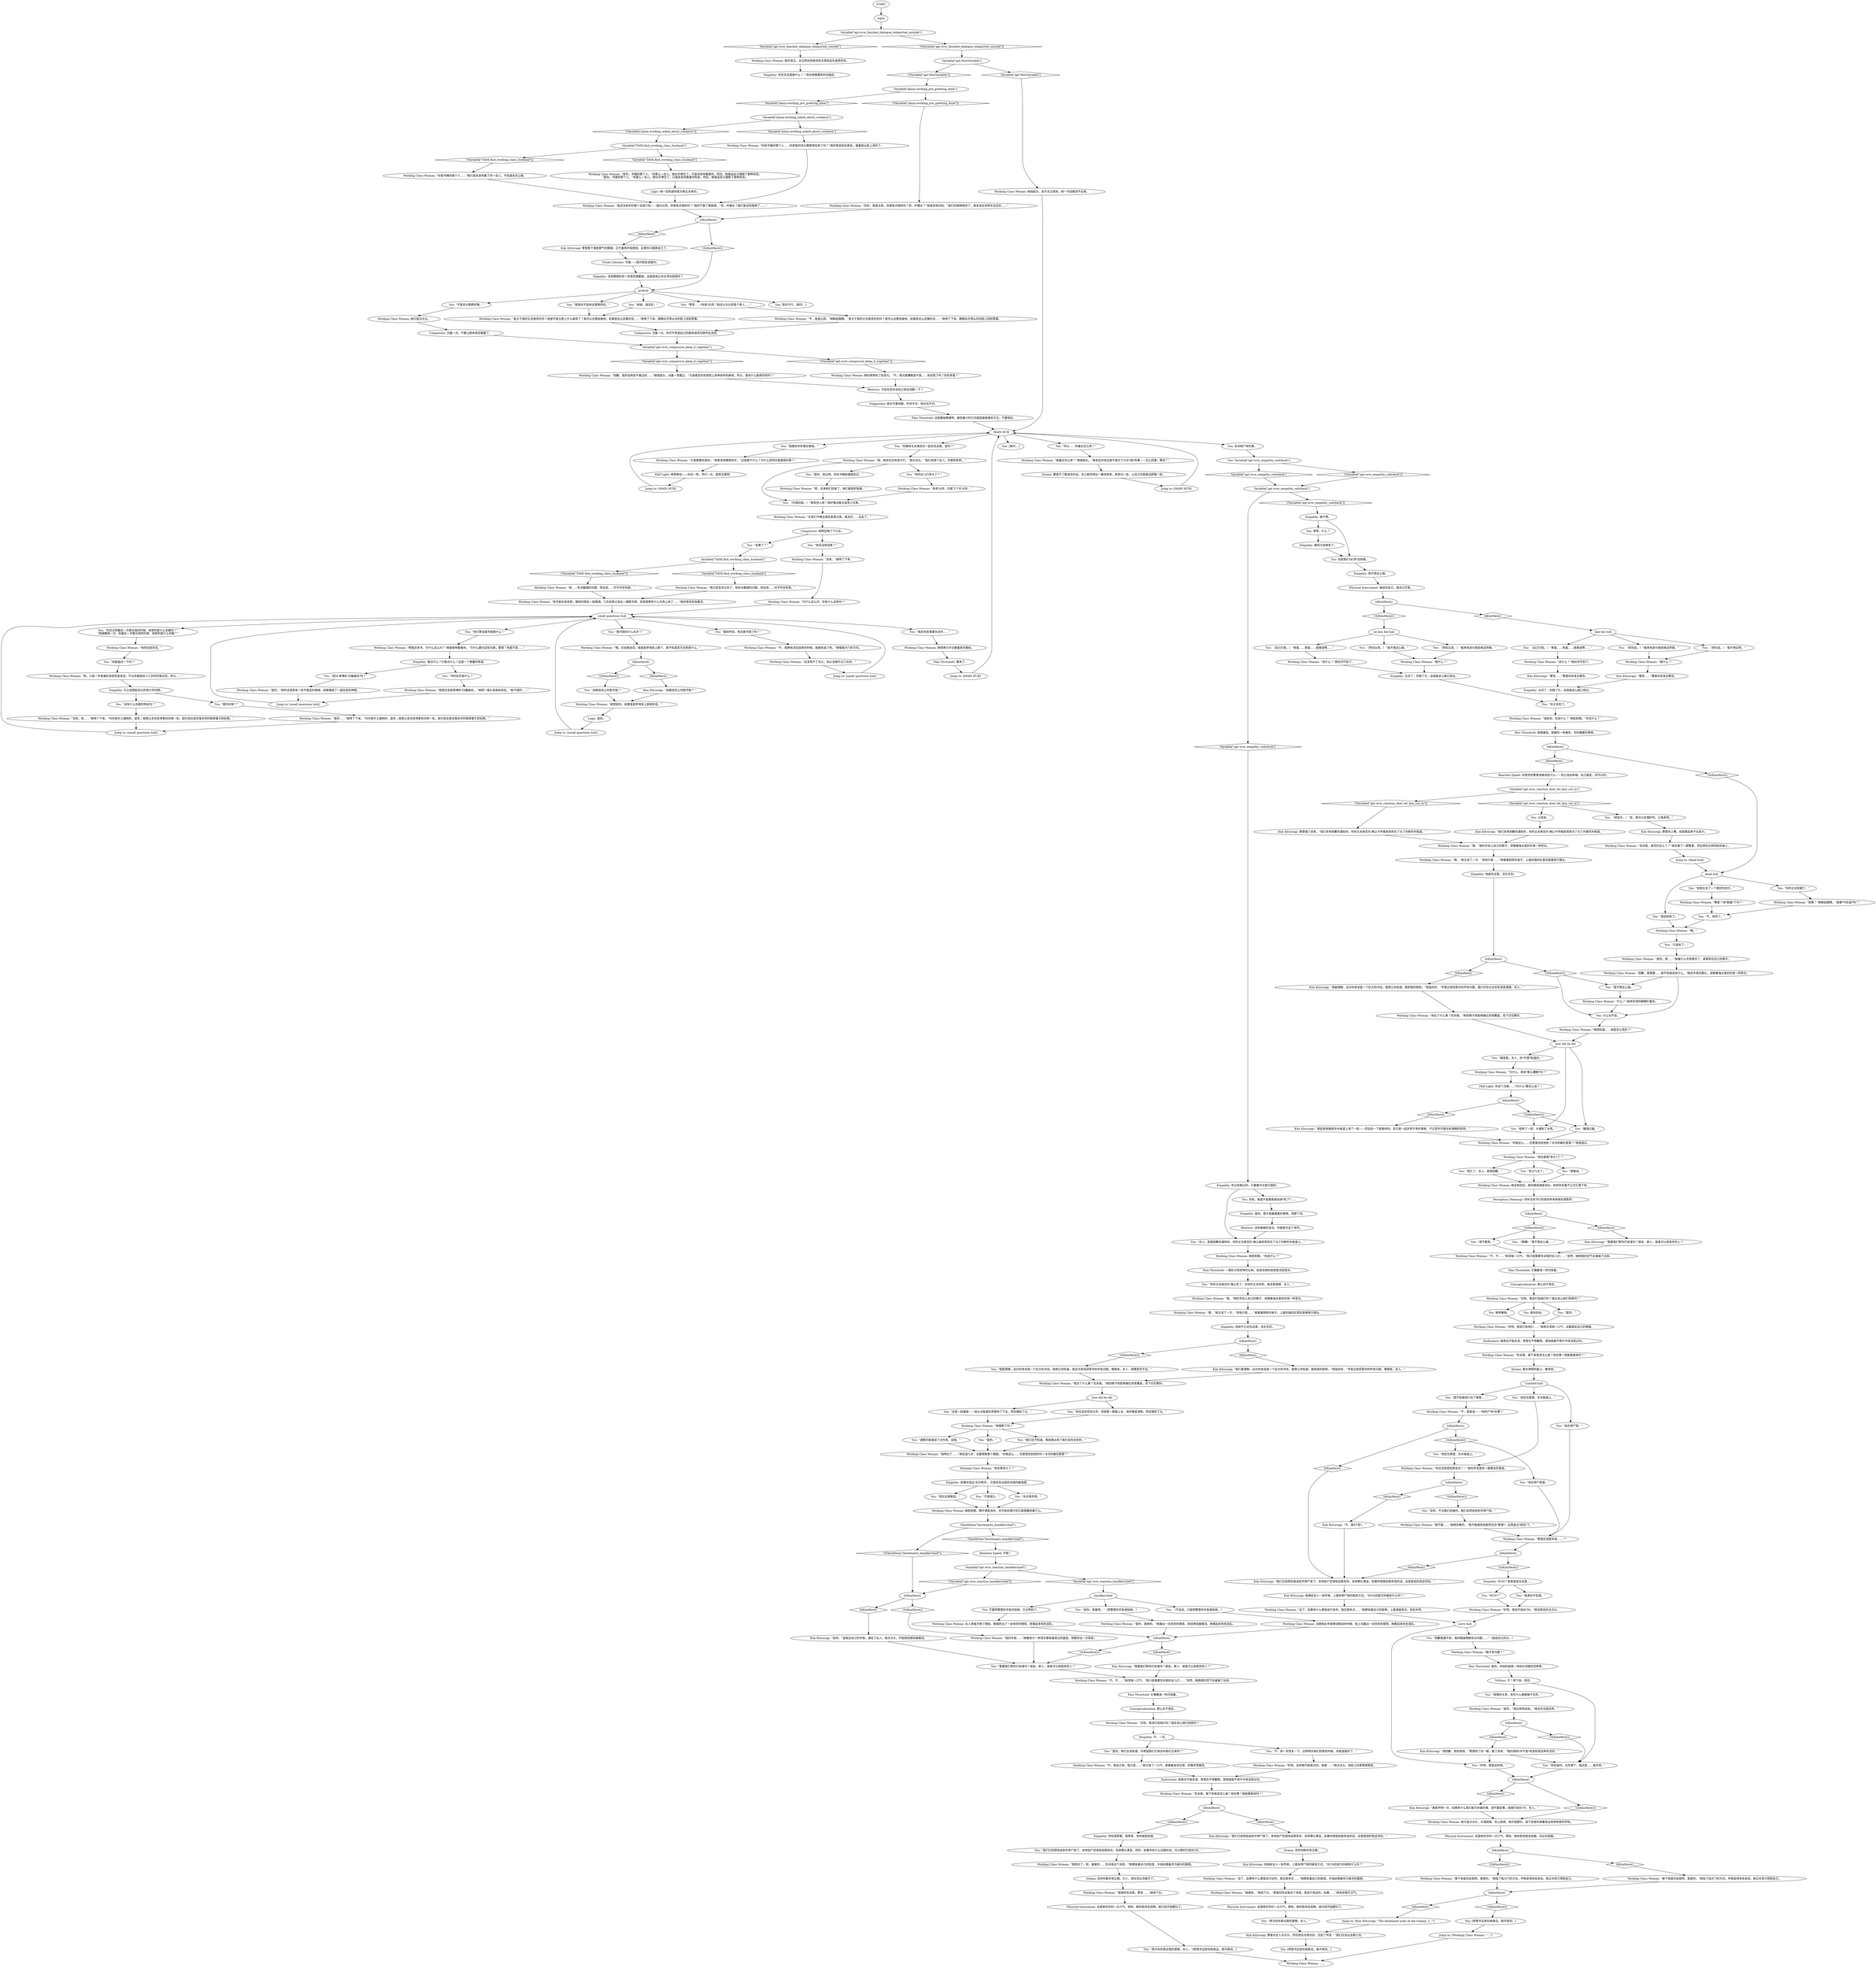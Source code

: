 # APT / WCW MAIN
# Working Class Woman in her room, apartment #20.
# ==================================================
digraph G {
	  0 [label="START"];
	  1 [label="input"];
	  2 [label="Pain Threshold: 要来了。"];
	  3 [label="Jump to: [MAIN HUB]"];
	  4 [label="Working Class Woman: “是关于我的丈夫维克托吗？他是不是又惹上什么麻烦了？我可以去警局接他，如果是这么回事的话……”她停了下来，眼睛似乎想从你的脸上找到答案。"];
	  5 [label="MAIN HUB"];
	  6 [label="Working Class Woman: “女孩们今晚在朋友家里过夜，维克托……出去了。”"];
	  7 [label="Jump to: [small questions hub]"];
	  8 [label="You: “你的女儿们多大了？”"];
	  9 [label="IsKimHere()"];
	  10 [label="IsKimHere()", shape=diamond];
	  11 [label="!(IsKimHere())", shape=diamond];
	  12 [label="Reaction Speed: 你感觉到警督准备说些什么——别让他这样做。自己搞定，你可以的。"];
	  13 [label="Working Class Woman: “哦，”她又说了一次，“但他只是……”她看着厨房的桌子，上面的烟灰缸里还留着两只烟头。"];
	  14 [label="Working Class Woman: “你就这么……在那里找到他的？冰冷的躺在那里？”她摇摇头。"];
	  15 [label="You: “我不想这么做。”"];
	  16 [label="You: “你知道吗，无所谓了。我还是……离开吧。”"];
	  17 [label="Perception (Hearing): 你听见孩子们的房间传来钟表的滴答声。"];
	  18 [label="Working Class Woman: “哦，”她又说了一次，“但他只是……”她看着厨房的桌子，上面的烟灰缸里还留着两只烟头。"];
	  19 [label="Working Class Woman: “呃，只是一件普通的深棕色皮夹克。不过衣服是他十几岁的时候买的，所以……”"];
	  20 [label="Working Class Woman: “天啦，我该打给她们吗？我应该让她们回家吗？”"];
	  21 [label="Physical Instrument: 这是她仅存的一点力气。很快，她的肌肉会投降。她已经开始颤抖了。"];
	  22 [label="Working Class Woman: “我最近怎么样？”她摇摇头。“我肯定你来这里不是为了讨论*我*的事——怎么回事，警官？”"];
	  23 [label="You: [把借书证放在她身边。离开房间。]"];
	  24 [label="Working Class Woman: “是你。书摊的那个人。”有那么一会儿，她似乎愣住了，只是呆呆地看着你。然后，她强迫自己摆脱了那种状态。\n“是你。书摊的那个人。”有那么一会儿，她似乎愣住了，只是呆呆地看着你和金。然后，她强迫自己摆脱了那种状态。"];
	  25 [label="Working Class Woman: “不，我是比莉。”她眯起眼睛。“是关于我的丈夫维克托的吗？我可以去警局接他，如果是这么回事的话……”她停了下来，眼睛似乎想从你的脸上找到答案。"];
	  26 [label="Working Class Woman: “为什么，真有*那么糟糕*吗？”"];
	  27 [label="IsKimHere()"];
	  28 [label="IsKimHere()", shape=diamond];
	  29 [label="!(IsKimHere())", shape=diamond];
	  30 [label="Working Class Woman: “告诉我，接下来我该怎么做？他在哪？我能看看他吗？”"];
	  31 [label="Working Class Woman: “什么？”她用空洞的眼睛盯着你。"];
	  32 [label="You: “夫人，我很抱歉的通知你，你的丈夫维克托·梅让被发现死在了马丁内斯的木板道上。”"];
	  33 [label="Working Class Woman: “谢谢你。”她低下头。“感谢你告诉我这个消息。我会打电话的，如果……”她有些喘不过气。"];
	  34 [label="Working Class Woman: “嗯，后来她们回来了。她们都是好姑娘。”"];
	  35 [label="Empathy: 是的。那才是最重要的事情。用那个词。"];
	  36 [label="You: “是的。”"];
	  37 [label="Empathy: 如果你说出‘也许两天’，它就会永远铭刻在她的脑海里。"];
	  38 [label="Working Class Woman: “你好，我是比莉。你想来点喝的吗？茶，柠檬水？”她紧张地问到。“我们的咖啡喝完了，我本来应该明天去买的……”"];
	  39 [label="You: “去哪了？”"];
	  40 [label="You: “他还没有回家？”"];
	  41 [label="Empathy: 我不想。"];
	  42 [label="IsKimHere()"];
	  43 [label="IsKimHere()", shape=diamond];
	  44 [label="!(IsKimHere())", shape=diamond];
	  45 [label="Working Class Woman: “请原谅，你说什么？”她眨眨眼。“你说什么？”"];
	  46 [label="You: “你的丈夫到期了。”"];
	  47 [label="Working Class Woman: “接下来就交给我吧。谢谢你。”她指了指大门的方向，呼吸变得有些急促。她正在努力控制自己。"];
	  48 [label="You: “这是一起事故——他从木板道的洞里摔了下去，然后撞到了头。”"];
	  49 [label="You: “我们还不知道，等结果出来了我们会告诉你的。”"];
	  50 [label="Kim Kitsuragi: “我们已经把他送到市停尸房了。本地验尸官很快会联系你，安排葬礼事宜。如果你想提前联系他的话，这里是他的电话号码。”"];
	  51 [label="Empathy: 你知道答案。很奇怪，但你就是知道。"];
	  52 [label="Working Class Woman: “是的。”她的话语里有一些不稳定的情绪，前额皱成了一副忧虑的神情。"];
	  53 [label="IsKimHere()"];
	  54 [label="IsKimHere()", shape=diamond];
	  55 [label="!(IsKimHere())", shape=diamond];
	  56 [label="Composure: 她明显咽了下口水。"];
	  57 [label="IsKimHere()"];
	  58 [label="IsKimHere()", shape=diamond];
	  59 [label="!(IsKimHere())", shape=diamond];
	  60 [label="Kim Kitsuragi: “加姆洛克公共图书馆？”"];
	  61 [label="Empathy: 你还在这里做什么？！现在她需要些时间独处。"];
	  62 [label="small questions hub"];
	  63 [label="You: “我还有些事要告诉你……”"];
	  64 [label="Jump to: [MAIN HUB]"];
	  65 [label="Working Class Woman: “说什么？”她似乎吓到了。"];
	  66 [label="You: 看向别处。"];
	  67 [label="Working Class Woman: “脑子有问题？”"];
	  68 [label="IsKimHere()"];
	  69 [label="IsKimHere()", shape=diamond];
	  70 [label="!(IsKimHere())", shape=diamond];
	  71 [label="You: “我们已经把他送到市停尸房了。本地验尸官很快会联系你，安排葬礼事宜。同时，如果你有什么问题的话，可以随时打给RCM。”"];
	  72 [label="You: “没有什么显著的特征吗？”"];
	  73 [label="Working Class Woman: “是的……”她停了下来。“内衬是手工缝制的，蓝色；我想让夹克变得更防风雨一些，因为他总是在隆冬的时候穿着它到处跑。”"];
	  74 [label="You: “也许两天吧。”"];
	  75 [label="Working Class Woman: “大家都要吃饭的。”她紧张地摩擦双手。“这是要干什么？为什么突然问我做饭的事？”"];
	  76 [label="IsKimHere()"];
	  77 [label="IsKimHere()", shape=diamond];
	  78 [label="!(IsKimHere())", shape=diamond];
	  80 [label="You: “不是凤头鹦鹉的事。”"];
	  81 [label="You: “据你所知，他去图书馆了吗？”"];
	  82 [label="You: “只是死了。”"];
	  83 [label="Kim Kitsuragi: “我能理解，这对你来说是一个巨大的冲击。我想让你知道，我和我的搭档，”他指向你，“专程过来回答你的所有问题，我们对你丈夫的死深表遗憾，夫人。”"];
	  84 [label="You: “我不知道他们去了哪里……”"];
	  85 [label="You: （不说话。只是把警督的手帕递给她。）"];
	  86 [label="Variable[\"apt.NewVariable\"]"];
	  87 [label="Variable[\"apt.NewVariable\"]", shape=diamond];
	  88 [label="!(Variable[\"apt.NewVariable\"])", shape=diamond];
	  89 [label="Variable[\"plaza.working_asked_about_cockatoo\"]"];
	  90 [label="Variable[\"plaza.working_asked_about_cockatoo\"]", shape=diamond];
	  91 [label="!(Variable[\"plaza.working_asked_about_cockatoo\"])", shape=diamond];
	  92 [label="You: “你能描述一下吗？”"];
	  93 [label="You: （自己打脸。）“笨蛋……笨蛋……直接说啊……”"];
	  94 [label="You: （转向比莉。）“看来有部分我拒绝这样做。”"];
	  95 [label="Working Class Woman: “不，不……”她深吸一口气。“我只是需要告诉我的女儿们……”突然，她肺里的空气全被抽了出来。"];
	  96 [label="Working Class Woman: “朱莉16岁，珍妮下个月18岁。”"];
	  97 [label="Logic: 是的。"];
	  98 [label="Physical Instrument: 强迫你自己。扇自己巴掌。"];
	  99 [label="Empathy: 他就在这里。活生生的。"];
	  100 [label="Conceptualization: 那么的不真实。"];
	  101 [label="Working Class Woman: “不。我猜他决定回家的时候，我就知道了吧。”她看着大门的方向。"];
	  102 [label="You: 等等，什么？"];
	  103 [label="kim fail hub"];
	  104 [label="Variable[\"apt.wcw_reaction_dont_let_kim_cut_in\"]"];
	  105 [label="Variable[\"apt.wcw_reaction_dont_let_kim_cut_in\"]", shape=diamond];
	  106 [label="!(Variable[\"apt.wcw_reaction_dont_let_kim_cut_in\"])", shape=diamond];
	  107 [label="Working Class Woman: “哦。”"];
	  108 [label="Working Class Woman: “你还没有把他带走吗？！”她的声音里有一股警告的意味。"];
	  109 [label="Working Class Woman: “不，我是说——*他的尸体*在哪？”"];
	  110 [label="You: “给你，拿着吧。”（把警督的手帕递给她。）"];
	  111 [label="You: “不，用一天恢复一下，这样明天她们回家的时候，你就准备好了。”"];
	  112 [label="Working Class Woman: “告诉我，接下来我该怎么做？他在哪？我能看看他吗？”"];
	  113 [label="You: “是的，我记得，你在书摊前面提到过。”"];
	  114 [label="Working Class Woman: 她抬起头，由于太过紧张，她一句话都说不出来。"];
	  115 [label="Kim Kitsuragi: 警督对女人点点头，然后把目光转向你，压低了声音：“我们应该出去聊几句。”"];
	  116 [label="Untitled hub"];
	  117 [label="IsKimHere()"];
	  118 [label="IsKimHere()", shape=diamond];
	  119 [label="!(IsKimHere())", shape=diamond];
	  120 [label="You: [把借书证放在她身边。离开房间。]"];
	  121 [label="You: “你跟你丈夫维克托一起住在这里，是吗？”"];
	  122 [label="Working Class Woman: “你是书摊的那个人……”她只是呆呆地看了你一会儿，不知道该怎么做。"];
	  123 [label="You: “我真的不知道。”"];
	  124 [label="Working Class Woman: “我明白了……”她后退几步，试着想象那个画面。“你就这么……在那里找到他的吗？冰冷的躺在那里？”"];
	  125 [label="IsKimHere()"];
	  126 [label="IsKimHere()", shape=diamond];
	  127 [label="!(IsKimHere())", shape=diamond];
	  128 [label="Working Class Woman: “我明白了。呃，谢谢你……告诉我这个消息。”她摩挲着自己的脸庞，手指抚摸着早已麻木的面颊。"];
	  129 [label="Working Class Woman: “我想应该是蒂博的‘闪耀曲线’。”她把一缕头发拨到耳后。“挺不错的……”"];
	  130 [label="Empathy: 做点什么？打破点什么？这是一个愚蠢的希望。"];
	  131 [label="Pain Threshold: 一根巨大而恐怖的尖刺。血液在她的血管里冻结成冰。"];
	  132 [label="Drama: 您的判断非常正确。"];
	  133 [label="prehub"];
	  134 [label="Variable[\"plaza.working_pre_greeting_done\"]"];
	  135 [label="Variable[\"plaza.working_pre_greeting_done\"]", shape=diamond];
	  136 [label="!(Variable[\"plaza.working_pre_greeting_done\"])", shape=diamond];
	  137 [label="Working Class Woman: “我，维克托还有孩子们，”她点点头。“我们有两个女儿，珍妮和朱莉。”"];
	  138 [label="Working Class Woman: “为什么这么问，你有什么消息吗？”"];
	  139 [label="Working Class Woman: “哦，在加姆洛克。就是麦罗埃街上那个。我不知道官方名称是什么。”"];
	  140 [label="You: “不，他死了。”"];
	  141 [label="You: “他在停尸房里。”"];
	  142 [label="You: “我能理解，这对你来说是一个巨大的冲击。我想让你知道，我这次来会回答你的所有问题。慢慢来，夫人，我哪里也不去。”"];
	  143 [label="Working Class Woman: “他喝醉了吗？”"];
	  144 [label="Working Class Woman: “他在那多久了？”"];
	  145 [label="Working Class Woman: 当她掏出手帕擦拭眼泪的时候，脸上流露出一丝惊恐的微笑。她看起来有些混乱。"];
	  146 [label="You: “是的，她们应该知道。你希望我们打电话叫她们过来吗？”"];
	  147 [label="Pain Threshold: 它像酸液一样灼烧着。"];
	  148 [label="Physical Instrument: 这是她仅存的一点力气。很快，她的肌肉会投降。她已经开始颤抖了。"];
	  149 [label="Working Class Woman: “天啦，我该打给她们吗？我应该让她们回家吗？”"];
	  150 [label="You: “是的。”"];
	  151 [label="Drama: 要是不了解演员的话，怎么能写得出一幕场景呢。再多问一些，让自己在她身边舒服一些。"];
	  152 [label="Pain Threshold: 这就像是撕绷带。痛苦最少的方式就是最直接的方式，不要拖拉。"];
	  153 [label="You: “你还记得最后一次看见他的时候，他穿的是什么衣服吗？”\n“再提醒我一次，你最后一次看见他的时候，他穿的是什么衣服？”"];
	  154 [label="You: “相信我，夫人，你*不想*知道的。”"];
	  155 [label="You: “你的丈夫维克托·梅让死了。对你的丈夫的死，我深表遗憾，夫人。”"];
	  156 [label="how did he die"];
	  157 [label="You: “现在还很难说。”"];
	  158 [label="Visual Calculus: 冷凝——因为刚走进屋内。"];
	  159 [label="IsKimHere()"];
	  160 [label="IsKimHere()", shape=diamond];
	  161 [label="!(IsKimHere())", shape=diamond];
	  162 [label="You: “我真的不是来这里喝茶的。”"];
	  163 [label="You: [离开。]"];
	  164 [label="Logic: 她一定知道你是为她丈夫来的。"];
	  165 [label="Variable[\"TASK.find_working_class_husband\"]"];
	  166 [label="Variable[\"TASK.find_working_class_husband\"]", shape=diamond];
	  167 [label="!(Variable[\"TASK.find_working_class_husband\"])", shape=diamond];
	  168 [label="You: “等等……*你是*比莉？我还以为比莉是个男人……”"];
	  169 [label="Working Class Woman: “他出了什么事？告诉我。”她的脖子和脸颊被红疹斑覆盖，双下巴在颤抖。"];
	  170 [label="IsKimHere()"];
	  171 [label="IsKimHere()", shape=diamond];
	  172 [label="!(IsKimHere())", shape=diamond];
	  173 [label="Reaction Speed: 手帕！"];
	  174 [label="Kim Kitsuragi: 他递给女人一张传单，上面有停尸房的联系方式。“RCM还能为你做些什么吗？”"];
	  175 [label="Empathy: 没有眼镜的他一定感觉很脆弱。这就是他让你主导的原因吗？"];
	  176 [label="You: 天啦，我是不是要直接说他*死了*……"];
	  177 [label="Empathy: 痛苦已经够多了。"];
	  178 [label="Pain Threshold: 她很痛苦。她跟你一样痛苦，你的胸膛在燃烧。"];
	  179 [label="Working Class Woman: “我已经告诉过你了，他有点酗酒的问题，而且他……时不时会失踪。”"];
	  180 [label="Variable[\"TASK.find_working_class_husband\"]"];
	  181 [label="Variable[\"TASK.find_working_class_husband\"]", shape=diamond];
	  182 [label="!(Variable[\"TASK.find_working_class_husband\"])", shape=diamond];
	  183 [label="Working Class Woman: “他可能在帕克斯，跟他的朋友一起喝酒。几天前我让他去一趟图书馆，但是我猜有什么东西上来了……”她的笑容有些酸涩。"];
	  184 [label="You: “你丈夫死了。”"];
	  185 [label="Working Class Woman: “做什么？”"];
	  186 [label="IsKimHere()"];
	  187 [label="IsKimHere()", shape=diamond];
	  188 [label="!(IsKimHere())", shape=diamond];
	  189 [label="Kim Kitsuragi: “我们已经把死者送到市停尸房了。本地验尸官很快会联系你，安排葬礼事宜。如果你想提前联系他的话，这里是他的电话号码。”"];
	  190 [label="Kim Kitsuragi: 他递给女人一张传单，上面有停尸房的联系方式。“RCM还能为你做些什么吗？”"];
	  191 [label="Working Class Woman: “那我应该联系谁……？”"];
	  192 [label="You: “我喝的太多，现在什么事都做不太好。”"];
	  193 [label="Working Class Woman: 她只是点点头，冷漠疏离、伤心欲绝。她开始颤抖，身下床垫的弹簧发出吱呀吱呀的声响。"];
	  194 [label="Working Class Woman: 她眨眨眼，眼中满是泪水，手开始在裙子的口袋里翻找着什么。"];
	  195 [label="You: “他打算去图书馆做什么？”"];
	  196 [label="Kim Kitsuragi: 警督取下满是雾气的眼镜，正忙着用手帕擦拭。这里你只能靠自己了。"];
	  197 [label="Pain Threshold: 它像酸液一样灼烧着。"];
	  198 [label="Working Class Woman: “接下来就交给我吧。谢谢你。”她指了指大门的方向，呼吸变得有些急促。她正在努力控制自己。"];
	  199 [label="Jump to: [Working Class Woman: \"...\"]"];
	  200 [label="Working Class Woman: 她只是点点头。"];
	  201 [label="Working Class Woman: “应该用不了太久。他从没离开过几天的。”"];
	  202 [label="You: （转向金。）“我不想这样。”"];
	  203 [label="You: “图书馆叫什么名字？”"];
	  204 [label="You: 但是我们*必须*这样做。"];
	  205 [label="You: “酗酒过量。”"];
	  206 [label="Working Class Woman: “他在那里*多久*了？”"];
	  207 [label="You: 什么也不说。"];
	  208 [label="Working Class Woman: “我想知道……他是怎么死的？”"];
	  209 [label="Kim Kitsuragi: “看起来他像是在木板道上滑了一跤——恐怕这一下是致命的。这只是一起非常不幸的事故，不过其中可能也有酒精的影响。”"];
	  210 [label="IsKimHere()"];
	  211 [label="IsKimHere()", shape=diamond];
	  212 [label="!(IsKimHere())", shape=diamond];
	  213 [label="Kim Kitsuragi: “我们能理解，这对你来说是一个巨大的冲击。我想让你知道，我和我的搭档，”他指向你，“专程过来回答你的所有问题，慢慢来，夫人。”"];
	  214 [label="Working Class Woman: 她眨眨眼。“你说什么？”"];
	  215 [label="You: “不是很久。”"];
	  216 [label="Jump to: [small questions hub]"];
	  217 [label="Variable[\"apt.wcw_reaction_handkerchief\"]"];
	  218 [label="Variable[\"apt.wcw_reaction_handkerchief\"]", shape=diamond];
	  219 [label="!(Variable[\"apt.wcw_reaction_handkerchief\"])", shape=diamond];
	  220 [label="Rhetoric: 没有委婉的说法，你就是为这个来的。"];
	  221 [label="Empathy: 不。一天。"];
	  222 [label="Kim Kitsuragi: 警督插了进来。“我们非常抱歉的通知你，你的丈夫维克托·梅让今早被发现死在了马丁内斯的木板道。”"];
	  223 [label="Volition: 不！停下来，现在。"];
	  224 [label="You: “所以……你最近怎么样？”"];
	  225 [label="Working Class Woman: 她的表情有了些变化。“不，情况更糟糕是不是……他住院了吗？伤的多重？”"];
	  226 [label="Working Class Woman: “我还没有好好做个自我介绍——我叫比莉。你想来点喝的吗？”她四下看了看厨房。“茶，柠檬水？我们家没有咖啡了……”"];
	  227 [label="Working Class Woman: 她把两只手交叠着放在胸前。"];
	  228 [label="no kim fail hub"];
	  229 [label="Empathy: 太迟了，你毁了它，话语就这么脱口而出。"];
	  230 [label="Kim Kitsuragi: “我们非常抱歉的通知你，你的丈夫维克托·梅让今早被发现死在了马丁内斯的木板道。”"];
	  231 [label="You: 让他说。"];
	  232 [label="You: “他摔了一跤，头撞到了长凳。”"];
	  233 [label="You: “至少几天了。”"];
	  234 [label="You: “抱歉我做不到，我的脑袋稍微有点问题……”（拍拍自己的头。）"];
	  235 [label="Kim Kitsuragi: “重新声明一次，如果有什么我们能为你做的事，请不要犹豫，直接打给RCM，夫人。”"];
	  236 [label="IsKimHere()"];
	  237 [label="IsKimHere()", shape=diamond];
	  238 [label="!(IsKimHere())", shape=diamond];
	  239 [label="Kim Kitsuragi: “需要我们帮你打给谁吗？朋友，家人，或者可以来陪你的人？”"];
	  240 [label="You: “需要我们帮你打给谁吗？朋友，家人，或者可以来陪你的人？”"];
	  241 [label="Working Class Woman: “感谢你告诉我，警官……”她低下头。"];
	  242 [label="Empathy: 它让他想起自己的青少年时期。"];
	  243 [label="Empathy: 他前不久还在这里，活生生的。"];
	  244 [label="Endurance: 她再也不能言语，胃里在不停翻搅。很快她就不得不冲进浴室尖叫。"];
	  245 [label="Half Light: 你这个白痴……*为什么*要这么说？！"];
	  246 [label="Working Class Woman: “不，不……”她深吸一口气。“我只是需要告诉我的女儿们……”突然，她肺里的空气全被抽了出来。"];
	  247 [label="IsKimHere()"];
	  248 [label="IsKimHere()", shape=diamond];
	  249 [label="!(IsKimHere())", shape=diamond];
	  250 [label="Working Class Woman: “他……有点酗酒的问题。而且他……时不时会失踪。”"];
	  251 [label="Kim Kitsuragi: 警督闭上嘴，但是看起来不太高兴。"];
	  252 [label="Working Class Woman: “哪里？他*跑路*了吗？”"];
	  253 [label="Working Class Woman: “是的，我……”她被什么东西噎住了，紧紧抓住自己的脖子。"];
	  254 [label="Working Class Woman: “哦。”她的手抚上自己的脖子，双眼像海水里的珍珠一样苍白。"];
	  255 [label="how did he die"];
	  256 [label="CheckItem(\"lieutenants_handkerchief\")"];
	  257 [label="CheckItem(\"lieutenants_handkerchief\")", shape=diamond];
	  258 [label="!(CheckItem(\"lieutenants_handkerchief\"))", shape=diamond];
	  259 [label="Working Class Woman: “没有，呃……”她停了下来。“内衬是手工缝制的，蓝色；我想让夹克变得更防风雨一些，因为他总是在隆冬的时候穿着它到处跑。”"];
	  260 [label="Jump to: [small questions hub]"];
	  261 [label="You: “加姆洛克公共图书馆？”"];
	  262 [label="Conceptualization: 那么的不真实。"];
	  263 [label="Pain Threshold: 是的。你他妈就是一场彻头彻尾的恐怖秀。"];
	  264 [label="You: “再次向你表达我的遗憾，夫人。”"];
	  265 [label="Jump to: [Kim Kitsuragi: \"The lieutenant nods at the woman, t...\"]"];
	  266 [label="Working Class Woman: 女人用袖子擦了把脸，勉强挤出了一丝惊恐的微笑。她看起来有些混乱。"];
	  267 [label="You: “谢谢，我还好。”"];
	  268 [label="Variable[\"apt.wcw_empathy_redcheck\"]"];
	  269 [label="Variable[\"apt.wcw_empathy_redcheck\"]", shape=diamond];
	  270 [label="!(Variable[\"apt.wcw_empathy_redcheck\"])", shape=diamond];
	  271 [label="You: （转向金。）“看来有部分我拒绝这样做。”"];
	  272 [label="You: （转向比莉。）“我不想这么做。”"];
	  273 [label="Kim Kitsuragi: “警官……”警督向你发出警告。"];
	  274 [label="Working Class Woman: “说什么？”她似乎吓到了。"];
	  275 [label="You: “好吧，那就这样吧。”"];
	  276 [label="sorry hub"];
	  277 [label="IsKimHere()"];
	  278 [label="IsKimHere()", shape=diamond];
	  279 [label="!(IsKimHere())", shape=diamond];
	  280 [label="Kim Kitsuragi: “很抱歉，我的搭档，”警督斜了你一眼，插了进来，“我的搭档*并不是*有意轻视这种状况的。”"];
	  281 [label="Empathy: 你之前做过的。只要集中注意力就好。"];
	  282 [label="Working Class Woman: “哦。”她的手抚上自己的脖子，双眼像海水里的珍珠一样苍白。"];
	  283 [label="Working Class Woman: “他出了什么事？告诉我。”她的脖子和脸颊被红疹斑覆盖，双下巴在颤抖。"];
	  284 [label="Physical Instrument: 这是她仅存的一点力气。很快，她的肌肉就会屈服。向尖叫屈服。"];
	  285 [label="Jump to: [MAIN HUB]"];
	  286 [label="IsKimHere()"];
	  287 [label="IsKimHere()", shape=diamond];
	  288 [label="!(IsKimHere())", shape=diamond];
	  289 [label="Variable[\"apt.wcw_finished_dialogue_teleported_outside\"]"];
	  290 [label="Variable[\"apt.wcw_finished_dialogue_teleported_outside\"]", shape=diamond];
	  291 [label="!(Variable[\"apt.wcw_finished_dialogue_teleported_outside\"])", shape=diamond];
	  292 [label="You: （环顾四周。）“那其他人呢？我好像没看见其他人在家。”"];
	  293 [label="Empathy: 我不想这么做。"];
	  294 [label="Empathy: 太迟了，你毁了它，话语就这么脱口而出。"];
	  295 [label="You: “他现在去了一个更好的地方。”"];
	  296 [label="Working Class Woman: “到期？”她眯起眼睛。“就像*牛奶盒*吗？”"];
	  297 [label="Working Class Woman: “告诉我，维克托怎么了？”她先看了一眼警督，然后把目光转回到你身上。"];
	  298 [label="Working Class Woman: “抱歉，我需要……我不知道该说什么。”她双手捂住额头，双眼像海水里的珍珠一样苍白。"];
	  299 [label="Working Class Woman: “好吧，我会打给他们……”她再次深吸一口气，试着稳定自己的情绪。"];
	  300 [label="You: “他在停尸房。”"];
	  301 [label="You: “没有，不过我们会做的。我们会把他送到市停尸房。”"];
	  302 [label="Working Class Woman: “不，我自己来，我只是……”她又吸了一口气，紧握着身体左侧，好像非常痛苦。"];
	  303 [label="IsKimHere()"];
	  304 [label="IsKimHere()", shape=diamond];
	  305 [label="!(IsKimHere())", shape=diamond];
	  306 [label="Drama: 看在神明的面上，撒谎吧。"];
	  307 [label="Rhetoric: 不如在宣布消息之前先闲聊一下？"];
	  308 [label="Jump to: [small questions hub]"];
	  309 [label="You: 现在不行。[离开。]"];
	  310 [label="Working Class Woman: “他的旧皮夹克。”"];
	  311 [label="dead hub"];
	  312 [label="Jump to: [dead hub]"];
	  313 [label="Working Class Woman: “没了。如果有什么事我会打给你，我还是有点……”她摩挲着自己的脸颊，上面满是斑点，有些木然。"];
	  314 [label="You: （嘟囔）“我不想这么做……”"];
	  315 [label="Empathy: RCM？真希望金在这里……"];
	  316 [label="You: “RCM？”"];
	  317 [label="You: “他还在那里，在木板道上。”"];
	  318 [label="You: “现在说还有些太早，但是第一眼看上去，他好像是滑倒，然后撞到了头。”"];
	  319 [label="Kim Kitsuragi: “给你。”金掏出自己的手帕，递给了女人。她点点头，开始轻轻擦拭着眼泪。"];
	  320 [label="Working Class Woman: “我的手帕……”她像孩子一样用手摩挲着哭泣的面庞，想要挤出一点笑容。"];
	  321 [label="Working Class Woman: “没了，如果有什么事我会打给你，我还是有点……”她摩挲着自己的脸庞，手指抚摸着早已麻木的面颊。"];
	  322 [label="You: “那内衬呢？”"];
	  323 [label="You: “我看到你好像在做饭。”"];
	  324 [label="Kim Kitsuragi: “不，我们*有*。”"];
	  325 [label="Suggestion: 绝对不要闲聊，时间不对，地点也不对。"];
	  326 [label="Working Class Woman: “你是书摊的那个人……你把我的凤头鹦鹉带回来了吗？”她的笑容有些紧张，接着就从脸上消失了。"];
	  327 [label="Composure: 沉着一点。你可不希望自己的肢体语言向她传达消息。"];
	  328 [label="Variable[\"apt.wcw_composure_keep_it_together\"]"];
	  329 [label="Variable[\"apt.wcw_composure_keep_it_together\"]", shape=diamond];
	  330 [label="!(Variable[\"apt.wcw_composure_keep_it_together\"])", shape=diamond];
	  331 [label="Working Class Woman: “抱歉，我的话有些不着边际……”她摇摇头，试着一笑置之。“只是维克托经常惹上各种各样的麻烦。所以，我有什么能帮你的吗？”"];
	  332 [label="Working Class Woman: “没有。”她停了下来。"];
	  333 [label="You: 告诉她尸体的事。"];
	  334 [label="You: Variable[\"apt.wcw_empathy_redcheck\"]"];
	  335 [label="Variable[\"apt.wcw_empathy_redcheck\"]", shape=diamond];
	  336 [label="!(Variable[\"apt.wcw_empathy_redcheck\"])", shape=diamond];
	  337 [label="Kim Kitsuragi: “警官……”警督向你发出警告。"];
	  338 [label="You: “很难说。”"];
	  339 [label="Kim Kitsuragi: “需要我们帮你打给谁吗？朋友，家人，或者可以来陪你的人？”"];
	  340 [label="Working Class Woman: “好吧，我会打给RCM，”她自顾自的点点头。"];
	  341 [label="Working Class Woman: “是的，谢谢你。”她露出一丝惊恐的微笑，轻轻擦拭着眼泪。她看起来有些混乱。"];
	  342 [label="You: “再次向你表达我的遗憾，夫人。”[把借书证放在她身边。离开房间。]"];
	  343 [label="You: “书的名字是什么？”"];
	  344 [label="You: “是M·蒂博的‘闪耀曲线’吗？”"];
	  345 [label="Working Class Woman: “我想是的。如果是麦罗埃街上那家的话。”"];
	  346 [label="Drama: 您的判断非常正确。大人，现在您必须离开了。"];
	  347 [label="Endurance: 她再也不能言语，胃里在不停翻搅。很快她就不得不冲进浴室尖叫。"];
	  348 [label="You: “很久了，夫人。我很抱歉。”"];
	  349 [label="Half Light: 她很害怕——你也一样。爷们一点，直奔主题吧。"];
	  350 [label="Working Class Woman: ……"];
	  351 [label="Working Class Woman: 她在哭泣，太过悲伤的她没有注意到站在身旁的你。"];
	  352 [label="You: 不要把警督的手帕交给她，它太特别了。"];
	  353 [label="Composure: 沉着一点。不要让肢体语言暴露了。"];
	  354 [label="You: （自己打脸。）“笨蛋……笨蛋……直接说啊……”"];
	  355 [label="Working Class Woman: “做什么？”"];
	  356 [label="You: “我说他死了。”"];
	  357 [label="You: （举起手。）“金，我可以处理好的。让我来吧。”"];
	  358 [label="Working Class Woman: 她没有回应。她的眼里满是泪水，却拼命忍着不让它们落下来。"];
	  359 [label="You: “请不要哭。”"];
	  360 [label="You: 砸吧嘴唇。"];
	  361 [label="You: “他还在那里，在木板道上。”"];
	  362 [label="Working Class Woman: “是的，”她尖锐地说到，“维克托也是这样。”"];
	  363 [label="Working Class Woman: “我不能……”她捂住嘴巴。“我不能相信他居然还在*那里*，这真是太*疯狂*了。”"];
	  364 [label="You: “酒精可能是起了点作用，没错。”"];
	  365 [label="handkerchief"];
	  366 [label="Working Class Woman: “好吧，这样做可能是对的，谢谢……”她点点头，但脸上的表情很难受。"];
	  367 [label="Working Class Woman: “帮我还本书，为什么这么问？”她疑惑地看着你。“为什么要问这些问题，警探？他是不是……”"];
	  0 -> 1
	  1 -> 289
	  2 -> 64
	  3 -> 5
	  4 -> 327
	  5 -> 224
	  5 -> 163
	  5 -> 323
	  5 -> 333
	  5 -> 121
	  6 -> 56
	  7 -> 62
	  8 -> 96
	  9 -> 10
	  9 -> 11
	  10 -> 12
	  11 -> 311
	  12 -> 104
	  13 -> 99
	  14 -> 206
	  15 -> 31
	  16 -> 277
	  17 -> 27
	  18 -> 243
	  19 -> 242
	  20 -> 221
	  21 -> 342
	  22 -> 151
	  23 -> 199
	  24 -> 164
	  25 -> 327
	  26 -> 245
	  27 -> 28
	  27 -> 29
	  28 -> 339
	  29 -> 314
	  29 -> 359
	  30 -> 306
	  31 -> 207
	  32 -> 214
	  33 -> 148
	  34 -> 292
	  35 -> 220
	  36 -> 124
	  37 -> 74
	  37 -> 157
	  37 -> 215
	  38 -> 53
	  39 -> 180
	  40 -> 332
	  41 -> 204
	  41 -> 102
	  42 -> 43
	  42 -> 44
	  43 -> 103
	  44 -> 228
	  45 -> 178
	  46 -> 296
	  47 -> 286
	  48 -> 143
	  49 -> 124
	  50 -> 132
	  51 -> 71
	  52 -> 216
	  53 -> 54
	  53 -> 55
	  54 -> 196
	  55 -> 133
	  56 -> 40
	  56 -> 39
	  57 -> 58
	  57 -> 59
	  58 -> 60
	  59 -> 261
	  60 -> 345
	  62 -> 195
	  62 -> 203
	  62 -> 81
	  62 -> 153
	  62 -> 63
	  63 -> 227
	  64 -> 5
	  65 -> 229
	  66 -> 299
	  67 -> 263
	  68 -> 69
	  68 -> 70
	  69 -> 319
	  70 -> 320
	  71 -> 128
	  72 -> 259
	  73 -> 260
	  74 -> 194
	  75 -> 349
	  76 -> 77
	  76 -> 78
	  77 -> 189
	  78 -> 317
	  78 -> 141
	  80 -> 200
	  81 -> 101
	  82 -> 253
	  83 -> 169
	  84 -> 109
	  85 -> 145
	  86 -> 88
	  86 -> 87
	  87 -> 114
	  88 -> 134
	  89 -> 90
	  89 -> 91
	  90 -> 326
	  91 -> 165
	  92 -> 19
	  93 -> 65
	  94 -> 185
	  95 -> 147
	  96 -> 292
	  97 -> 308
	  98 -> 42
	  99 -> 186
	  100 -> 149
	  101 -> 201
	  102 -> 177
	  103 -> 202
	  103 -> 354
	  103 -> 271
	  104 -> 105
	  104 -> 106
	  105 -> 357
	  105 -> 231
	  106 -> 222
	  107 -> 82
	  108 -> 247
	  109 -> 76
	  110 -> 341
	  111 -> 366
	  112 -> 303
	  113 -> 34
	  114 -> 5
	  115 -> 120
	  116 -> 361
	  116 -> 84
	  116 -> 300
	  117 -> 118
	  117 -> 119
	  118 -> 189
	  119 -> 315
	  120 -> 350
	  121 -> 137
	  122 -> 226
	  123 -> 340
	  124 -> 144
	  125 -> 126
	  125 -> 127
	  126 -> 239
	  127 -> 240
	  128 -> 346
	  129 -> 216
	  130 -> 344
	  130 -> 343
	  131 -> 155
	  132 -> 174
	  133 -> 162
	  133 -> 168
	  133 -> 267
	  133 -> 80
	  133 -> 309
	  134 -> 136
	  134 -> 135
	  135 -> 89
	  136 -> 38
	  137 -> 8
	  137 -> 113
	  137 -> 292
	  138 -> 62
	  139 -> 57
	  140 -> 107
	  141 -> 191
	  142 -> 283
	  143 -> 49
	  143 -> 364
	  143 -> 36
	  144 -> 37
	  145 -> 125
	  146 -> 302
	  147 -> 262
	  148 -> 264
	  149 -> 360
	  149 -> 66
	  149 -> 150
	  150 -> 299
	  151 -> 285
	  152 -> 5
	  153 -> 310
	  154 -> 26
	  155 -> 282
	  156 -> 48
	  156 -> 318
	  157 -> 194
	  158 -> 175
	  159 -> 160
	  159 -> 161
	  160 -> 198
	  161 -> 47
	  162 -> 4
	  164 -> 226
	  165 -> 166
	  165 -> 167
	  166 -> 24
	  167 -> 122
	  168 -> 25
	  169 -> 255
	  170 -> 171
	  170 -> 172
	  171 -> 209
	  172 -> 232
	  172 -> 205
	  173 -> 217
	  174 -> 321
	  175 -> 133
	  176 -> 35
	  177 -> 204
	  178 -> 9
	  179 -> 183
	  180 -> 181
	  180 -> 182
	  181 -> 179
	  182 -> 250
	  183 -> 62
	  184 -> 45
	  185 -> 229
	  186 -> 187
	  186 -> 188
	  187 -> 83
	  188 -> 207
	  188 -> 15
	  189 -> 190
	  190 -> 313
	  191 -> 117
	  192 -> 362
	  193 -> 284
	  194 -> 256
	  195 -> 367
	  196 -> 158
	  197 -> 100
	  198 -> 286
	  199 -> 350
	  200 -> 353
	  201 -> 7
	  202 -> 355
	  203 -> 139
	  204 -> 293
	  205 -> 14
	  206 -> 233
	  206 -> 338
	  206 -> 348
	  207 -> 208
	  208 -> 255
	  209 -> 14
	  210 -> 211
	  210 -> 212
	  211 -> 280
	  212 -> 16
	  213 -> 283
	  214 -> 131
	  215 -> 194
	  216 -> 62
	  217 -> 218
	  217 -> 219
	  218 -> 365
	  219 -> 68
	  220 -> 32
	  221 -> 146
	  221 -> 111
	  222 -> 254
	  223 -> 192
	  223 -> 16
	  224 -> 22
	  225 -> 307
	  226 -> 53
	  227 -> 2
	  228 -> 272
	  228 -> 93
	  228 -> 94
	  229 -> 184
	  230 -> 254
	  231 -> 230
	  232 -> 14
	  233 -> 358
	  234 -> 67
	  235 -> 193
	  236 -> 237
	  236 -> 238
	  237 -> 213
	  238 -> 142
	  239 -> 95
	  240 -> 95
	  241 -> 21
	  242 -> 72
	  242 -> 322
	  243 -> 236
	  244 -> 112
	  245 -> 170
	  246 -> 197
	  247 -> 248
	  247 -> 249
	  248 -> 324
	  249 -> 301
	  250 -> 183
	  251 -> 297
	  252 -> 140
	  253 -> 298
	  254 -> 13
	  255 -> 232
	  255 -> 154
	  255 -> 205
	  256 -> 257
	  256 -> 258
	  257 -> 173
	  258 -> 68
	  259 -> 260
	  260 -> 62
	  261 -> 345
	  262 -> 20
	  263 -> 223
	  264 -> 115
	  265 -> 115
	  266 -> 125
	  267 -> 4
	  268 -> 269
	  268 -> 270
	  269 -> 281
	  270 -> 41
	  271 -> 355
	  272 -> 185
	  273 -> 294
	  274 -> 337
	  275 -> 277
	  276 -> 234
	  276 -> 275
	  277 -> 278
	  277 -> 279
	  278 -> 235
	  279 -> 193
	  280 -> 16
	  280 -> 275
	  281 -> 176
	  281 -> 32
	  282 -> 18
	  283 -> 156
	  284 -> 159
	  285 -> 5
	  286 -> 288
	  286 -> 287
	  287 -> 265
	  288 -> 23
	  289 -> 290
	  289 -> 291
	  290 -> 351
	  291 -> 86
	  292 -> 6
	  293 -> 98
	  294 -> 184
	  295 -> 252
	  296 -> 140
	  297 -> 312
	  298 -> 207
	  298 -> 15
	  299 -> 347
	  300 -> 191
	  301 -> 363
	  302 -> 244
	  303 -> 304
	  303 -> 305
	  304 -> 50
	  305 -> 51
	  306 -> 116
	  307 -> 325
	  308 -> 62
	  310 -> 92
	  311 -> 356
	  311 -> 46
	  311 -> 295
	  312 -> 311
	  313 -> 276
	  314 -> 246
	  315 -> 123
	  315 -> 316
	  316 -> 340
	  317 -> 108
	  318 -> 143
	  319 -> 240
	  320 -> 240
	  321 -> 33
	  322 -> 73
	  323 -> 75
	  324 -> 189
	  325 -> 152
	  326 -> 226
	  327 -> 328
	  328 -> 329
	  328 -> 330
	  329 -> 331
	  330 -> 225
	  331 -> 307
	  332 -> 138
	  333 -> 334
	  334 -> 336
	  334 -> 335
	  335 -> 268
	  336 -> 268
	  337 -> 294
	  338 -> 358
	  339 -> 246
	  340 -> 276
	  341 -> 125
	  342 -> 350
	  343 -> 129
	  344 -> 52
	  345 -> 97
	  346 -> 241
	  347 -> 30
	  348 -> 358
	  349 -> 3
	  351 -> 61
	  352 -> 266
	  353 -> 328
	  354 -> 274
	  355 -> 273
	  356 -> 107
	  357 -> 251
	  358 -> 17
	  359 -> 246
	  360 -> 299
	  361 -> 108
	  362 -> 210
	  363 -> 191
	  364 -> 124
	  365 -> 352
	  365 -> 85
	  365 -> 110
	  366 -> 244
	  367 -> 130
}

